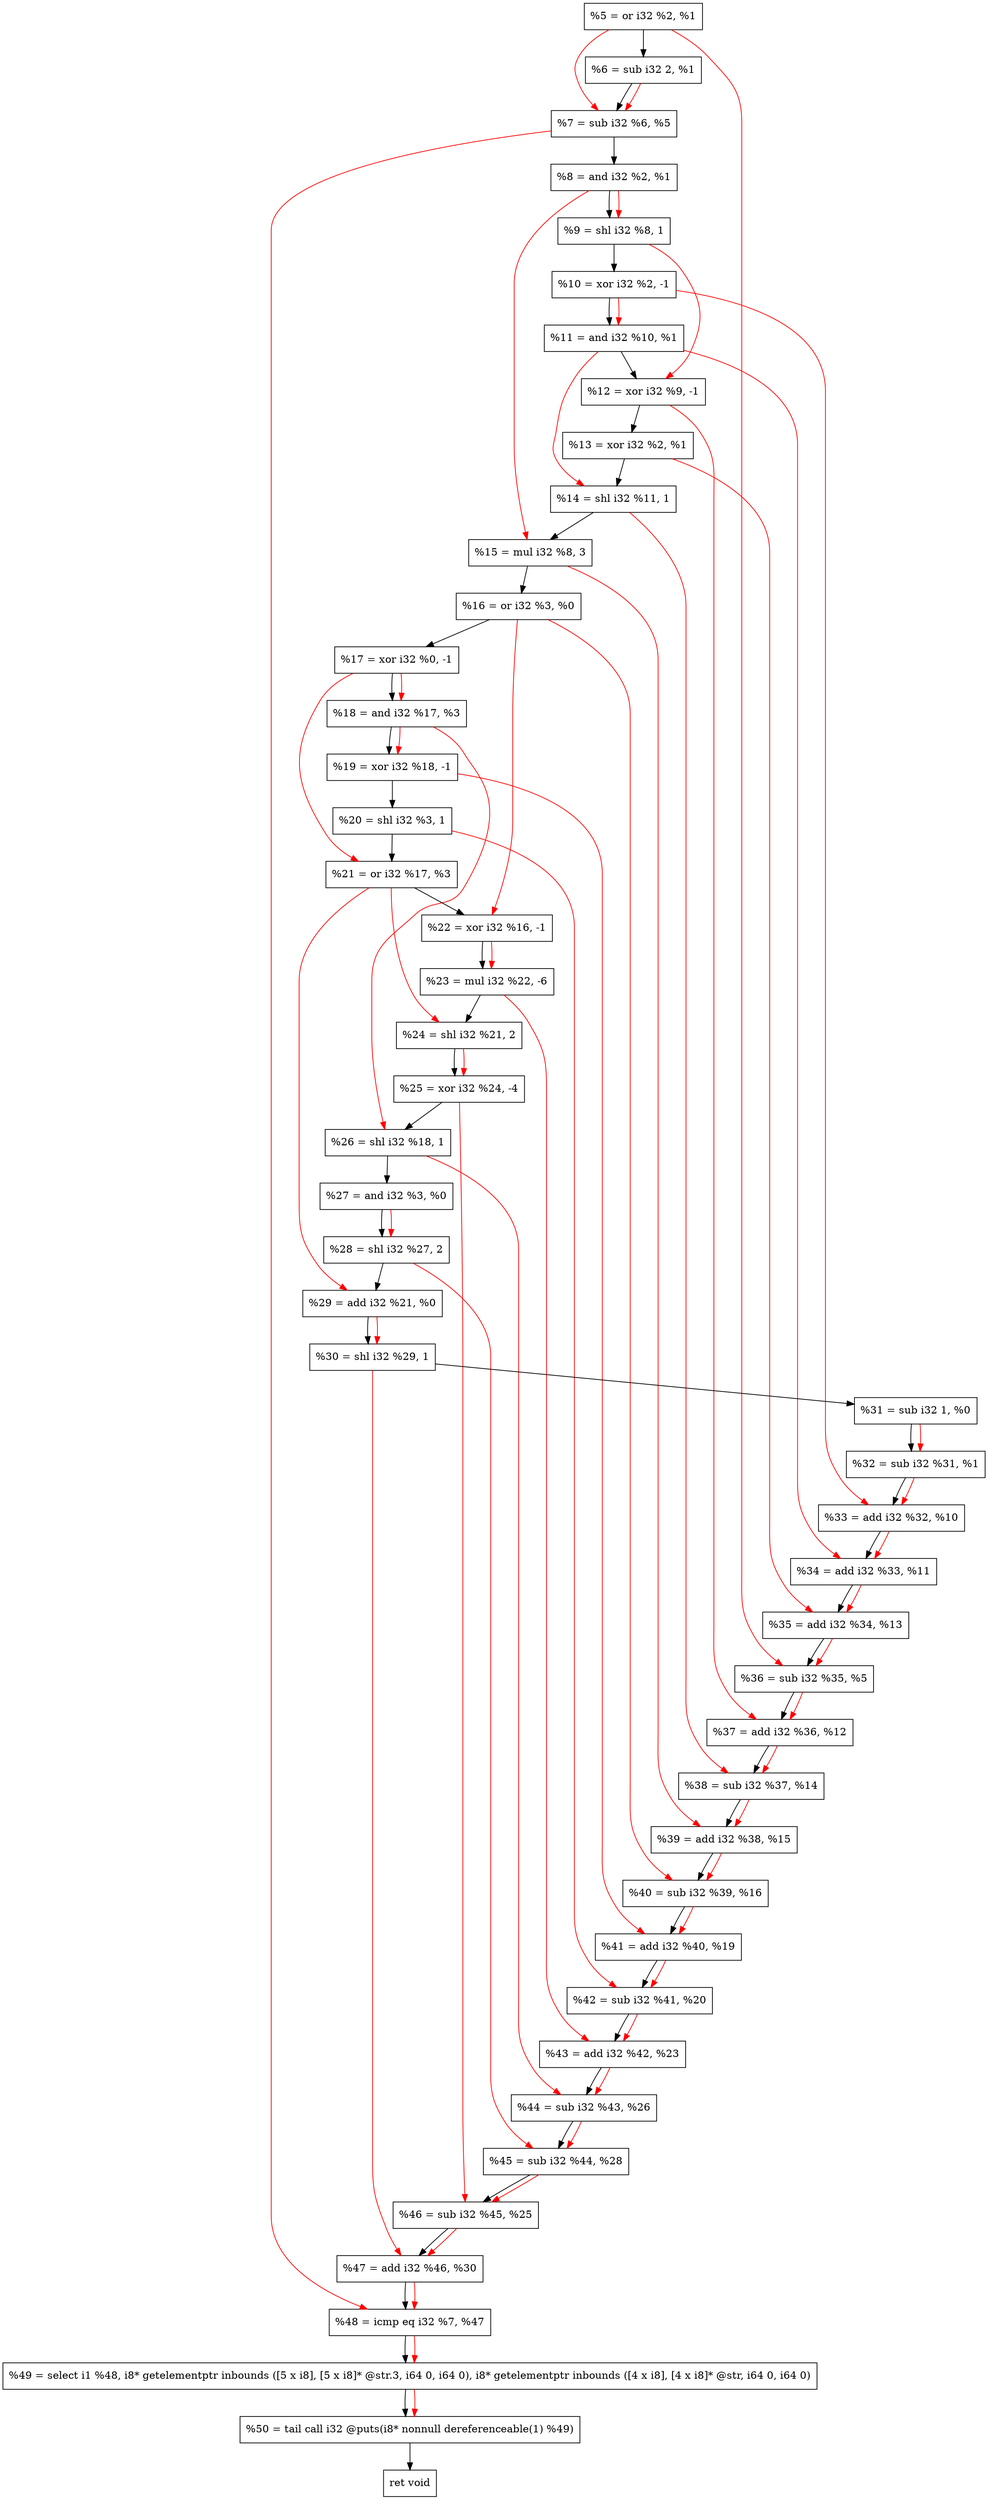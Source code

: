 digraph "DFG for'crackme' function" {
	Node0x842bd0[shape=record, label="  %5 = or i32 %2, %1"];
	Node0x843250[shape=record, label="  %6 = sub i32 2, %1"];
	Node0x8432c0[shape=record, label="  %7 = sub i32 %6, %5"];
	Node0x843330[shape=record, label="  %8 = and i32 %2, %1"];
	Node0x8433d0[shape=record, label="  %9 = shl i32 %8, 1"];
	Node0x843470[shape=record, label="  %10 = xor i32 %2, -1"];
	Node0x8434e0[shape=record, label="  %11 = and i32 %10, %1"];
	Node0x843550[shape=record, label="  %12 = xor i32 %9, -1"];
	Node0x8435c0[shape=record, label="  %13 = xor i32 %2, %1"];
	Node0x843630[shape=record, label="  %14 = shl i32 %11, 1"];
	Node0x8436d0[shape=record, label="  %15 = mul i32 %8, 3"];
	Node0x843740[shape=record, label="  %16 = or i32 %3, %0"];
	Node0x8437b0[shape=record, label="  %17 = xor i32 %0, -1"];
	Node0x843820[shape=record, label="  %18 = and i32 %17, %3"];
	Node0x843890[shape=record, label="  %19 = xor i32 %18, -1"];
	Node0x843900[shape=record, label="  %20 = shl i32 %3, 1"];
	Node0x843970[shape=record, label="  %21 = or i32 %17, %3"];
	Node0x8439e0[shape=record, label="  %22 = xor i32 %16, -1"];
	Node0x843a80[shape=record, label="  %23 = mul i32 %22, -6"];
	Node0x843af0[shape=record, label="  %24 = shl i32 %21, 2"];
	Node0x843b90[shape=record, label="  %25 = xor i32 %24, -4"];
	Node0x843c00[shape=record, label="  %26 = shl i32 %18, 1"];
	Node0x843c70[shape=record, label="  %27 = and i32 %3, %0"];
	Node0x843ce0[shape=record, label="  %28 = shl i32 %27, 2"];
	Node0x843d50[shape=record, label="  %29 = add i32 %21, %0"];
	Node0x843dc0[shape=record, label="  %30 = shl i32 %29, 1"];
	Node0x843e30[shape=record, label="  %31 = sub i32 1, %0"];
	Node0x843ea0[shape=record, label="  %32 = sub i32 %31, %1"];
	Node0x844120[shape=record, label="  %33 = add i32 %32, %10"];
	Node0x844190[shape=record, label="  %34 = add i32 %33, %11"];
	Node0x844200[shape=record, label="  %35 = add i32 %34, %13"];
	Node0x844270[shape=record, label="  %36 = sub i32 %35, %5"];
	Node0x8442e0[shape=record, label="  %37 = add i32 %36, %12"];
	Node0x844350[shape=record, label="  %38 = sub i32 %37, %14"];
	Node0x8443c0[shape=record, label="  %39 = add i32 %38, %15"];
	Node0x844430[shape=record, label="  %40 = sub i32 %39, %16"];
	Node0x8444a0[shape=record, label="  %41 = add i32 %40, %19"];
	Node0x844510[shape=record, label="  %42 = sub i32 %41, %20"];
	Node0x844580[shape=record, label="  %43 = add i32 %42, %23"];
	Node0x8445f0[shape=record, label="  %44 = sub i32 %43, %26"];
	Node0x844660[shape=record, label="  %45 = sub i32 %44, %28"];
	Node0x8446d0[shape=record, label="  %46 = sub i32 %45, %25"];
	Node0x844740[shape=record, label="  %47 = add i32 %46, %30"];
	Node0x8447b0[shape=record, label="  %48 = icmp eq i32 %7, %47"];
	Node0x7e3268[shape=record, label="  %49 = select i1 %48, i8* getelementptr inbounds ([5 x i8], [5 x i8]* @str.3, i64 0, i64 0), i8* getelementptr inbounds ([4 x i8], [4 x i8]* @str, i64 0, i64 0)"];
	Node0x844c50[shape=record, label="  %50 = tail call i32 @puts(i8* nonnull dereferenceable(1) %49)"];
	Node0x844ca0[shape=record, label="  ret void"];
	Node0x842bd0 -> Node0x843250;
	Node0x843250 -> Node0x8432c0;
	Node0x8432c0 -> Node0x843330;
	Node0x843330 -> Node0x8433d0;
	Node0x8433d0 -> Node0x843470;
	Node0x843470 -> Node0x8434e0;
	Node0x8434e0 -> Node0x843550;
	Node0x843550 -> Node0x8435c0;
	Node0x8435c0 -> Node0x843630;
	Node0x843630 -> Node0x8436d0;
	Node0x8436d0 -> Node0x843740;
	Node0x843740 -> Node0x8437b0;
	Node0x8437b0 -> Node0x843820;
	Node0x843820 -> Node0x843890;
	Node0x843890 -> Node0x843900;
	Node0x843900 -> Node0x843970;
	Node0x843970 -> Node0x8439e0;
	Node0x8439e0 -> Node0x843a80;
	Node0x843a80 -> Node0x843af0;
	Node0x843af0 -> Node0x843b90;
	Node0x843b90 -> Node0x843c00;
	Node0x843c00 -> Node0x843c70;
	Node0x843c70 -> Node0x843ce0;
	Node0x843ce0 -> Node0x843d50;
	Node0x843d50 -> Node0x843dc0;
	Node0x843dc0 -> Node0x843e30;
	Node0x843e30 -> Node0x843ea0;
	Node0x843ea0 -> Node0x844120;
	Node0x844120 -> Node0x844190;
	Node0x844190 -> Node0x844200;
	Node0x844200 -> Node0x844270;
	Node0x844270 -> Node0x8442e0;
	Node0x8442e0 -> Node0x844350;
	Node0x844350 -> Node0x8443c0;
	Node0x8443c0 -> Node0x844430;
	Node0x844430 -> Node0x8444a0;
	Node0x8444a0 -> Node0x844510;
	Node0x844510 -> Node0x844580;
	Node0x844580 -> Node0x8445f0;
	Node0x8445f0 -> Node0x844660;
	Node0x844660 -> Node0x8446d0;
	Node0x8446d0 -> Node0x844740;
	Node0x844740 -> Node0x8447b0;
	Node0x8447b0 -> Node0x7e3268;
	Node0x7e3268 -> Node0x844c50;
	Node0x844c50 -> Node0x844ca0;
edge [color=red]
	Node0x843250 -> Node0x8432c0;
	Node0x842bd0 -> Node0x8432c0;
	Node0x843330 -> Node0x8433d0;
	Node0x843470 -> Node0x8434e0;
	Node0x8433d0 -> Node0x843550;
	Node0x8434e0 -> Node0x843630;
	Node0x843330 -> Node0x8436d0;
	Node0x8437b0 -> Node0x843820;
	Node0x843820 -> Node0x843890;
	Node0x8437b0 -> Node0x843970;
	Node0x843740 -> Node0x8439e0;
	Node0x8439e0 -> Node0x843a80;
	Node0x843970 -> Node0x843af0;
	Node0x843af0 -> Node0x843b90;
	Node0x843820 -> Node0x843c00;
	Node0x843c70 -> Node0x843ce0;
	Node0x843970 -> Node0x843d50;
	Node0x843d50 -> Node0x843dc0;
	Node0x843e30 -> Node0x843ea0;
	Node0x843ea0 -> Node0x844120;
	Node0x843470 -> Node0x844120;
	Node0x844120 -> Node0x844190;
	Node0x8434e0 -> Node0x844190;
	Node0x844190 -> Node0x844200;
	Node0x8435c0 -> Node0x844200;
	Node0x844200 -> Node0x844270;
	Node0x842bd0 -> Node0x844270;
	Node0x844270 -> Node0x8442e0;
	Node0x843550 -> Node0x8442e0;
	Node0x8442e0 -> Node0x844350;
	Node0x843630 -> Node0x844350;
	Node0x844350 -> Node0x8443c0;
	Node0x8436d0 -> Node0x8443c0;
	Node0x8443c0 -> Node0x844430;
	Node0x843740 -> Node0x844430;
	Node0x844430 -> Node0x8444a0;
	Node0x843890 -> Node0x8444a0;
	Node0x8444a0 -> Node0x844510;
	Node0x843900 -> Node0x844510;
	Node0x844510 -> Node0x844580;
	Node0x843a80 -> Node0x844580;
	Node0x844580 -> Node0x8445f0;
	Node0x843c00 -> Node0x8445f0;
	Node0x8445f0 -> Node0x844660;
	Node0x843ce0 -> Node0x844660;
	Node0x844660 -> Node0x8446d0;
	Node0x843b90 -> Node0x8446d0;
	Node0x8446d0 -> Node0x844740;
	Node0x843dc0 -> Node0x844740;
	Node0x8432c0 -> Node0x8447b0;
	Node0x844740 -> Node0x8447b0;
	Node0x8447b0 -> Node0x7e3268;
	Node0x7e3268 -> Node0x844c50;
}

